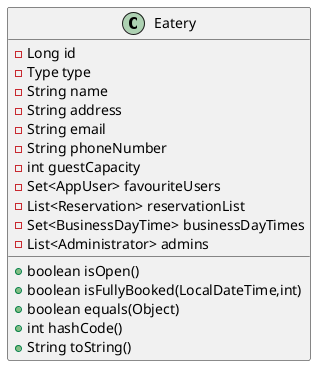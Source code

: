 @startuml
class Eatery {
- Long id
- Type type
- String name
- String address
- String email
- String phoneNumber
- int guestCapacity
- Set<AppUser> favouriteUsers
- List<Reservation> reservationList
- Set<BusinessDayTime> businessDayTimes
- List<Administrator> admins
+ boolean isOpen()
+ boolean isFullyBooked(LocalDateTime,int)
+ boolean equals(Object)
+ int hashCode()
+ String toString()
}
@enduml